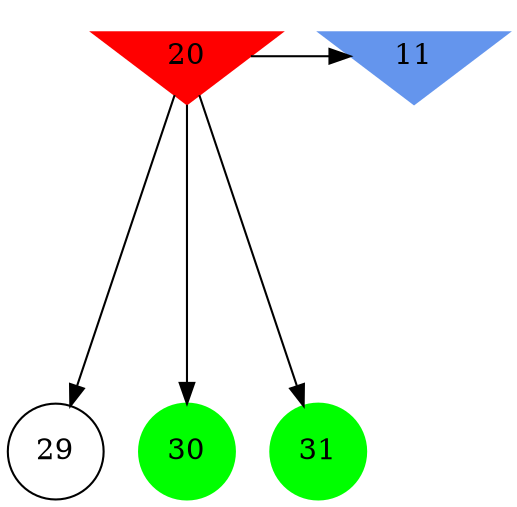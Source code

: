 digraph brain {
	ranksep=2.0;
	11 [shape=invtriangle,style=filled,color=cornflowerblue];
	20 [shape=invtriangle,style=filled,color=red];
	29 [shape=circle,color=black];
	30 [shape=circle,style=filled,color=green];
	31 [shape=circle,style=filled,color=green];
	20	->	31;
	20	->	29;
	20	->	30;
	20	->	11;
	{ rank=same; 11; 20; }
	{ rank=same; 29; }
	{ rank=same; 30; 31; }
}
